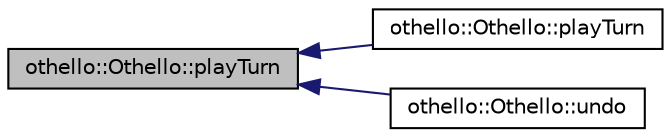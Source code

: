 digraph "othello::Othello::playTurn"
{
  edge [fontname="Helvetica",fontsize="10",labelfontname="Helvetica",labelfontsize="10"];
  node [fontname="Helvetica",fontsize="10",shape=record];
  rankdir="LR";
  Node1 [label="othello::Othello::playTurn",height=0.2,width=0.4,color="black", fillcolor="grey75", style="filled", fontcolor="black"];
  Node1 -> Node2 [dir="back",color="midnightblue",fontsize="10",style="solid",fontname="Helvetica"];
  Node2 [label="othello::Othello::playTurn",height=0.2,width=0.4,color="black", fillcolor="white", style="filled",URL="$d3/d01/classothello_1_1_othello.html#a5874f9433998761ab923ba13ad501c0d"];
  Node1 -> Node3 [dir="back",color="midnightblue",fontsize="10",style="solid",fontname="Helvetica"];
  Node3 [label="othello::Othello::undo",height=0.2,width=0.4,color="black", fillcolor="white", style="filled",URL="$d3/d01/classothello_1_1_othello.html#a42813145f9d1ff861d4bda98b8f7eb02"];
}
